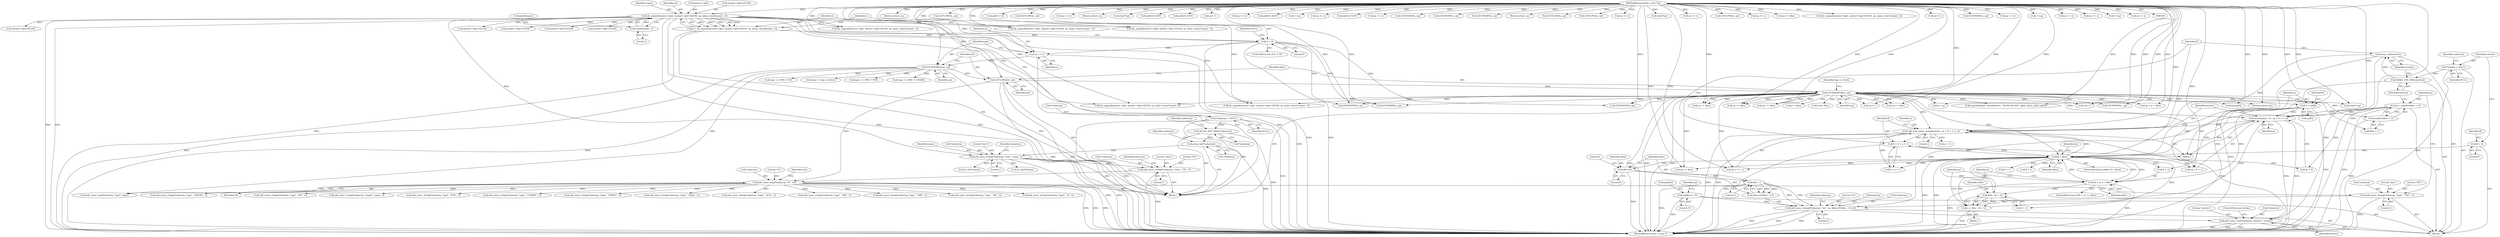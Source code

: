 digraph "0_php-src_b34d7849ed90ced9345f8ea1c59bc8d101c18468@pointer" {
"1000494" [label="(Call,add_assoc_stringl(*subarray, \"txt\", tp, (dlen>0)?dlen - 1:0, 0))"];
"1000420" [label="(Call,add_assoc_string(*subarray, \"type\", \"TXT\", 1))"];
"1000211" [label="(Call,add_assoc_long(*subarray, \"ttl\", ttl))"];
"1000205" [label="(Call,add_assoc_string(*subarray, \"class\", \"IN\", 1))"];
"1000199" [label="(Call,add_assoc_string(*subarray, \"host\", name, 1))"];
"1000196" [label="(Call,array_init(*subarray))"];
"1000193" [label="(Call,ALLOC_INIT_ZVAL(*subarray))"];
"1000130" [label="(Call,*subarray = NULL)"];
"1000136" [label="(Call,dn_expand(answer->qb2, answer->qb2+65536, cp, name, sizeof(name) - 2))"];
"1000107" [label="(MethodParameterIn,u_char *cp)"];
"1000147" [label="(Call,sizeof(name) - 2)"];
"1000164" [label="(Call,GETLONG(ttl, cp))"];
"1000161" [label="(Call,GETSHORT(type, cp))"];
"1000158" [label="(Call,cp += n)"];
"1000152" [label="(Call,n < 0)"];
"1000134" [label="(Call,n = dn_expand(answer->qb2, answer->qb2+65536, cp, name, sizeof(name) - 2))"];
"1000426" [label="(Call,tp = emalloc(dlen + 1))"];
"1000428" [label="(Call,emalloc(dlen + 1))"];
"1000167" [label="(Call,GETSHORT(dlen, cp))"];
"1000486" [label="(Call,tp[dlen] = '\0')"];
"1000503" [label="(Call,dlen - 1)"];
"1000500" [label="(Call,dlen>0)"];
"1000437" [label="(Call,ll < dlen)"];
"1000413" [label="(Call,ll = 0)"];
"1000479" [label="(Call,ll = ll + n + 1)"];
"1000470" [label="(Call,add_next_index_stringl(entries, cp + ll + 1, n, 1))"];
"1000434" [label="(Call,array_init(entries))"];
"1000432" [label="(Call,MAKE_STD_ZVAL(entries))"];
"1000417" [label="(Call,*entries = NULL)"];
"1000460" [label="(Call,memcpy(tp + ll , cp + ll + 1, n))"];
"1000453" [label="(Call,n = dlen - (ll + 1))"];
"1000455" [label="(Call,dlen - (ll + 1))"];
"1000447" [label="(Call,(ll + n) >= dlen)"];
"1000441" [label="(Call,n = cp[ll])"];
"1000508" [label="(Call,add_assoc_zval(*subarray, \"entries\", entries))"];
"1000204" [label="(Literal,1)"];
"1000161" [label="(Call,GETSHORT(type, cp))"];
"1000478" [label="(Literal,1)"];
"1000469" [label="(Identifier,n)"];
"1000504" [label="(Identifier,dlen)"];
"1000191" [label="(Return,return cp;)"];
"1000217" [label="(Identifier,raw)"];
"1000284" [label="(Call,GETSHORT(n, cp))"];
"1000758" [label="(Call,(int)cp[0])"];
"1000153" [label="(Identifier,n)"];
"1000436" [label="(ControlStructure,while (ll < dlen))"];
"1000194" [label="(Call,*subarray)"];
"1001213" [label="(Call,cp += dlen)"];
"1000198" [label="(Identifier,subarray)"];
"1000510" [label="(Identifier,subarray)"];
"1000146" [label="(Identifier,name)"];
"1000150" [label="(Literal,2)"];
"1000228" [label="(Call,(char*) cp)"];
"1000419" [label="(Identifier,NULL)"];
"1000145" [label="(Identifier,cp)"];
"1001217" [label="(Return,return cp;)"];
"1001219" [label="(MethodReturn,static u_char *)"];
"1000154" [label="(Literal,0)"];
"1000151" [label="(ControlStructure,if (n < 0))"];
"1000523" [label="(Call,dn_expand(answer->qb2, answer->qb2+65536, cp, name, (sizeof name) -2))"];
"1000507" [label="(Literal,0)"];
"1000428" [label="(Call,emalloc(dlen + 1))"];
"1000375" [label="(Call,cp++)"];
"1000147" [label="(Call,sizeof(name) - 2)"];
"1000420" [label="(Call,add_assoc_string(*subarray, \"type\", \"TXT\", 1))"];
"1000511" [label="(Literal,\"entries\")"];
"1000619" [label="(Call,GETLONG(n, cp))"];
"1000802" [label="(Call,cp[0] != 0)"];
"1000527" [label="(Call,answer->qb2+65536)"];
"1000451" [label="(Identifier,dlen)"];
"1000497" [label="(Literal,\"txt\")"];
"1000278" [label="(Call,add_assoc_string(*subarray, \"type\", \"MX\", 1))"];
"1000206" [label="(Call,*subarray)"];
"1000479" [label="(Call,ll = ll + n + 1)"];
"1000424" [label="(Literal,\"TXT\")"];
"1000603" [label="(Call,GETLONG(n, cp))"];
"1001025" [label="(Call,add_assoc_string(*subarray, \"type\", \"SRV\", 1))"];
"1000491" [label="(Call,cp += dlen)"];
"1000429" [label="(Call,dlen + 1)"];
"1000133" [label="(Identifier,NULL)"];
"1000406" [label="(Call,cp += n)"];
"1000213" [label="(Identifier,subarray)"];
"1000137" [label="(Call,answer->qb2)"];
"1000238" [label="(Return,return cp;)"];
"1000381" [label="(Call,(char*)cp)"];
"1000426" [label="(Call,tp = emalloc(dlen + 1))"];
"1000448" [label="(Call,ll + n)"];
"1000165" [label="(Identifier,ttl)"];
"1000159" [label="(Identifier,cp)"];
"1000461" [label="(Call,tp + ll)"];
"1000749" [label="(Call,add_assoc_string(*subarray, \"type\", \"A6\", 1))"];
"1000498" [label="(Identifier,tp)"];
"1000244" [label="(Call,add_assoc_string(*subarray, \"type\", \"A\", 1))"];
"1000495" [label="(Call,*subarray)"];
"1000417" [label="(Call,*entries = NULL)"];
"1000202" [label="(Literal,\"host\")"];
"1001096" [label="(Call,GETSHORT(n, cp))"];
"1000193" [label="(Call,ALLOC_INIT_ZVAL(*subarray))"];
"1000443" [label="(Call,cp[ll])"];
"1000453" [label="(Call,n = dlen - (ll + 1))"];
"1000414" [label="(Identifier,ll)"];
"1000219" [label="(Call,add_assoc_long(*subarray, \"type\", type))"];
"1000481" [label="(Call,ll + n + 1)"];
"1000427" [label="(Identifier,tp)"];
"1000306" [label="(Call,type == DNS_T_NS)"];
"1000334" [label="(Call,answer->qb2+65536)"];
"1000435" [label="(Identifier,entries)"];
"1000486" [label="(Call,tp[dlen] = '\0')"];
"1000456" [label="(Identifier,dlen)"];
"1001114" [label="(Call,cp[0] & 0xFF)"];
"1001134" [label="(Call,cp[0] & 0xFF)"];
"1000422" [label="(Identifier,subarray)"];
"1000207" [label="(Identifier,subarray)"];
"1000441" [label="(Call,n = cp[ll])"];
"1000395" [label="(Call,cp++)"];
"1000421" [label="(Call,*subarray)"];
"1000167" [label="(Call,GETSHORT(dlen, cp))"];
"1001031" [label="(Call,GETSHORT(n, cp))"];
"1000188" [label="(Call,cp += dlen)"];
"1000440" [label="(Block,)"];
"1000996" [label="(Call,answer->qb2+65536)"];
"1001149" [label="(Call,cp += n)"];
"1000415" [label="(Literal,0)"];
"1000477" [label="(Identifier,n)"];
"1000423" [label="(Literal,\"type\")"];
"1000199" [label="(Call,add_assoc_string(*subarray, \"host\", name, 1))"];
"1000830" [label="(Call,cp[0] & 0xFF)"];
"1001145" [label="(Call,++cp)"];
"1000545" [label="(Call,cp += n)"];
"1001090" [label="(Call,add_assoc_string(*subarray, \"type\", \"NAPTR\", 1))"];
"1000501" [label="(Identifier,dlen)"];
"1001154" [label="(Call,cp[0] & 0xFF)"];
"1000499" [label="(Call,(dlen>0)?dlen - 1:0)"];
"1000425" [label="(Literal,1)"];
"1000352" [label="(Call,cp += n)"];
"1000208" [label="(Literal,\"class\")"];
"1000215" [label="(Identifier,ttl)"];
"1001047" [label="(Call,GETSHORT(n, cp))"];
"1000175" [label="(Call,type != type_to_fetch)"];
"1000166" [label="(Identifier,cp)"];
"1000492" [label="(Identifier,cp)"];
"1000889" [label="(Call,GETSHORT(s, cp))"];
"1000212" [label="(Call,*subarray)"];
"1000196" [label="(Call,array_init(*subarray))"];
"1000439" [label="(Identifier,dlen)"];
"1000442" [label="(Identifier,n)"];
"1001039" [label="(Call,GETSHORT(n, cp))"];
"1000160" [label="(Identifier,n)"];
"1000488" [label="(Identifier,tp)"];
"1000182" [label="(Return,return cp;)"];
"1000595" [label="(Call,GETLONG(n, cp))"];
"1001061" [label="(Call,answer->qb2+65536)"];
"1001057" [label="(Call,dn_expand(answer->qb2, answer->qb2+65536, cp, name, (sizeof name) - 2))"];
"1000611" [label="(Call,GETLONG(n, cp))"];
"1001079" [label="(Call,cp += n)"];
"1000490" [label="(Literal,'\0')"];
"1000487" [label="(Call,tp[dlen])"];
"1000179" [label="(Call,cp += dlen)"];
"1000310" [label="(Call,add_assoc_string(*subarray, \"type\", \"NS\", 1))"];
"1000250" [label="(Call,snprintf(name, sizeof(name), \"%d.%d.%d.%d\", cp[0], cp[1], cp[2], cp[3]))"];
"1000433" [label="(Identifier,entries)"];
"1000513" [label="(ControlStructure,break;)"];
"1000355" [label="(Call,add_assoc_string(*subarray, \"target\", name, 1))"];
"1000986" [label="(Call,p + dlen)"];
"1000434" [label="(Call,array_init(entries))"];
"1000214" [label="(Literal,\"ttl\")"];
"1000205" [label="(Call,add_assoc_string(*subarray, \"class\", \"IN\", 1))"];
"1000454" [label="(Identifier,n)"];
"1000330" [label="(Call,dn_expand(answer->qb2, answer->qb2+65536, cp, name, (sizeof name) - 2))"];
"1000401" [label="(Call,(char*)cp)"];
"1000764" [label="(Call,cp++)"];
"1000211" [label="(Call,add_assoc_long(*subarray, \"ttl\", ttl))"];
"1000148" [label="(Call,sizeof(name))"];
"1000113" [label="(Block,)"];
"1000162" [label="(Identifier,type)"];
"1000231" [label="(Call,(uint) dlen)"];
"1000578" [label="(Call,cp += n)"];
"1000437" [label="(Call,ll < dlen)"];
"1000508" [label="(Call,add_assoc_zval(*subarray, \"entries\", entries))"];
"1000318" [label="(Call,type == DNS_T_PTR)"];
"1000169" [label="(Identifier,cp)"];
"1000455" [label="(Call,dlen - (ll + 1))"];
"1000460" [label="(Call,memcpy(tp + ll , cp + ll + 1, n))"];
"1000984" [label="(Call,cp < p + dlen)"];
"1000587" [label="(Call,GETLONG(n, cp))"];
"1000294" [label="(Call,type == DNS_T_CNAME)"];
"1001129" [label="(Call,cp += n)"];
"1000471" [label="(Identifier,entries)"];
"1000322" [label="(Call,add_assoc_string(*subarray, \"type\", \"PTR\", 1))"];
"1000418" [label="(Identifier,entries)"];
"1000235" [label="(Call,cp += dlen)"];
"1000107" [label="(MethodParameterIn,u_char *cp)"];
"1000135" [label="(Identifier,n)"];
"1000438" [label="(Identifier,ll)"];
"1000197" [label="(Call,*subarray)"];
"1000164" [label="(Call,GETLONG(ttl, cp))"];
"1000556" [label="(Call,dn_expand(answer->qb2, answer->qb2+65536, cp, name, (sizeof name) -2))"];
"1000210" [label="(Literal,1)"];
"1000992" [label="(Call,dn_expand(answer->qb2, answer->qb2+65536, cp, name, (sizeof name) - 2))"];
"1000494" [label="(Call,add_assoc_stringl(*subarray, \"txt\", tp, (dlen>0)?dlen - 1:0, 0))"];
"1000273" [label="(Call,cp += dlen)"];
"1000506" [label="(Literal,0)"];
"1000203" [label="(Identifier,name)"];
"1000413" [label="(Call,ll = 0)"];
"1000201" [label="(Identifier,subarray)"];
"1000773" [label="(Call,(u_char*)name)"];
"1001178" [label="(Call,answer->qb2+65536)"];
"1000163" [label="(Identifier,cp)"];
"1000446" [label="(ControlStructure,if ((ll + n) >= dlen))"];
"1000173" [label="(Identifier,type_to_fetch)"];
"1000873" [label="(Call,cp++)"];
"1000157" [label="(Identifier,NULL)"];
"1000483" [label="(Call,n + 1)"];
"1000472" [label="(Call,cp + ll + 1)"];
"1000136" [label="(Call,dn_expand(answer->qb2, answer->qb2+65536, cp, name, sizeof(name) - 2))"];
"1000462" [label="(Identifier,tp)"];
"1000644" [label="(Call,GETSHORT(s, cp))"];
"1001104" [label="(Call,GETSHORT(n, cp))"];
"1001014" [label="(Call,cp += n)"];
"1000503" [label="(Call,dlen - 1)"];
"1000158" [label="(Call,cp += n)"];
"1000298" [label="(Call,add_assoc_string(*subarray, \"type\", \"CNAME\", 1))"];
"1000200" [label="(Call,*subarray)"];
"1000152" [label="(Call,n < 0)"];
"1000505" [label="(Literal,1)"];
"1000209" [label="(Literal,\"IN\")"];
"1000457" [label="(Call,ll + 1)"];
"1000464" [label="(Call,cp + ll + 1)"];
"1000470" [label="(Call,add_next_index_stringl(entries, cp + ll + 1, n, 1))"];
"1000512" [label="(Identifier,entries)"];
"1001165" [label="(Call,++cp)"];
"1000363" [label="(Call,add_assoc_string(*subarray, \"type\", \"HINFO\", 1))"];
"1001174" [label="(Call,dn_expand(answer->qb2, answer->qb2+65536, cp, name, (sizeof name) - 2))"];
"1000746" [label="(Call,p = cp)"];
"1000466" [label="(Call,ll + 1)"];
"1000502" [label="(Literal,0)"];
"1000411" [label="(Block,)"];
"1000386" [label="(Call,cp += n)"];
"1000452" [label="(Block,)"];
"1000474" [label="(Call,ll + 1)"];
"1000130" [label="(Call,*subarray = NULL)"];
"1000447" [label="(Call,(ll + n) >= dlen)"];
"1001169" [label="(Call,cp += n)"];
"1000140" [label="(Call,answer->qb2+65536)"];
"1001125" [label="(Call,++cp)"];
"1000134" [label="(Call,n = dn_expand(answer->qb2, answer->qb2+65536, cp, name, sizeof(name) - 2))"];
"1000480" [label="(Identifier,ll)"];
"1000509" [label="(Call,*subarray)"];
"1000732" [label="(Call,add_assoc_string(*subarray, \"type\", \"AAAA\", 1))"];
"1000432" [label="(Call,MAKE_STD_ZVAL(entries))"];
"1000515" [label="(Call,add_assoc_string(*subarray, \"type\", \"SOA\", 1))"];
"1001196" [label="(Call,cp += n)"];
"1000168" [label="(Identifier,dlen)"];
"1000500" [label="(Call,dlen>0)"];
"1000449" [label="(Identifier,ll)"];
"1000631" [label="(Call,(u_char*)name)"];
"1000131" [label="(Call,*subarray)"];
"1000494" -> "1000411"  [label="AST: "];
"1000494" -> "1000507"  [label="CFG: "];
"1000495" -> "1000494"  [label="AST: "];
"1000497" -> "1000494"  [label="AST: "];
"1000498" -> "1000494"  [label="AST: "];
"1000499" -> "1000494"  [label="AST: "];
"1000507" -> "1000494"  [label="AST: "];
"1000510" -> "1000494"  [label="CFG: "];
"1000494" -> "1001219"  [label="DDG: "];
"1000494" -> "1001219"  [label="DDG: "];
"1000494" -> "1001219"  [label="DDG: "];
"1000420" -> "1000494"  [label="DDG: "];
"1000426" -> "1000494"  [label="DDG: "];
"1000486" -> "1000494"  [label="DDG: "];
"1000503" -> "1000494"  [label="DDG: "];
"1000503" -> "1000494"  [label="DDG: "];
"1000494" -> "1000508"  [label="DDG: "];
"1000420" -> "1000411"  [label="AST: "];
"1000420" -> "1000425"  [label="CFG: "];
"1000421" -> "1000420"  [label="AST: "];
"1000423" -> "1000420"  [label="AST: "];
"1000424" -> "1000420"  [label="AST: "];
"1000425" -> "1000420"  [label="AST: "];
"1000427" -> "1000420"  [label="CFG: "];
"1000420" -> "1001219"  [label="DDG: "];
"1000211" -> "1000420"  [label="DDG: "];
"1000211" -> "1000113"  [label="AST: "];
"1000211" -> "1000215"  [label="CFG: "];
"1000212" -> "1000211"  [label="AST: "];
"1000214" -> "1000211"  [label="AST: "];
"1000215" -> "1000211"  [label="AST: "];
"1000217" -> "1000211"  [label="CFG: "];
"1000211" -> "1001219"  [label="DDG: "];
"1000211" -> "1001219"  [label="DDG: "];
"1000211" -> "1001219"  [label="DDG: "];
"1000205" -> "1000211"  [label="DDG: "];
"1000164" -> "1000211"  [label="DDG: "];
"1000211" -> "1000219"  [label="DDG: "];
"1000211" -> "1000244"  [label="DDG: "];
"1000211" -> "1000278"  [label="DDG: "];
"1000211" -> "1000298"  [label="DDG: "];
"1000211" -> "1000310"  [label="DDG: "];
"1000211" -> "1000322"  [label="DDG: "];
"1000211" -> "1000355"  [label="DDG: "];
"1000211" -> "1000363"  [label="DDG: "];
"1000211" -> "1000515"  [label="DDG: "];
"1000211" -> "1000732"  [label="DDG: "];
"1000211" -> "1000749"  [label="DDG: "];
"1000211" -> "1001025"  [label="DDG: "];
"1000211" -> "1001090"  [label="DDG: "];
"1000205" -> "1000113"  [label="AST: "];
"1000205" -> "1000210"  [label="CFG: "];
"1000206" -> "1000205"  [label="AST: "];
"1000208" -> "1000205"  [label="AST: "];
"1000209" -> "1000205"  [label="AST: "];
"1000210" -> "1000205"  [label="AST: "];
"1000213" -> "1000205"  [label="CFG: "];
"1000205" -> "1001219"  [label="DDG: "];
"1000199" -> "1000205"  [label="DDG: "];
"1000199" -> "1000113"  [label="AST: "];
"1000199" -> "1000204"  [label="CFG: "];
"1000200" -> "1000199"  [label="AST: "];
"1000202" -> "1000199"  [label="AST: "];
"1000203" -> "1000199"  [label="AST: "];
"1000204" -> "1000199"  [label="AST: "];
"1000207" -> "1000199"  [label="CFG: "];
"1000199" -> "1001219"  [label="DDG: "];
"1000199" -> "1001219"  [label="DDG: "];
"1000196" -> "1000199"  [label="DDG: "];
"1000136" -> "1000199"  [label="DDG: "];
"1000199" -> "1000631"  [label="DDG: "];
"1000199" -> "1000773"  [label="DDG: "];
"1000196" -> "1000113"  [label="AST: "];
"1000196" -> "1000197"  [label="CFG: "];
"1000197" -> "1000196"  [label="AST: "];
"1000201" -> "1000196"  [label="CFG: "];
"1000196" -> "1001219"  [label="DDG: "];
"1000193" -> "1000196"  [label="DDG: "];
"1000193" -> "1000113"  [label="AST: "];
"1000193" -> "1000194"  [label="CFG: "];
"1000194" -> "1000193"  [label="AST: "];
"1000198" -> "1000193"  [label="CFG: "];
"1000193" -> "1001219"  [label="DDG: "];
"1000130" -> "1000193"  [label="DDG: "];
"1000130" -> "1000113"  [label="AST: "];
"1000130" -> "1000133"  [label="CFG: "];
"1000131" -> "1000130"  [label="AST: "];
"1000133" -> "1000130"  [label="AST: "];
"1000135" -> "1000130"  [label="CFG: "];
"1000130" -> "1001219"  [label="DDG: "];
"1000130" -> "1001219"  [label="DDG: "];
"1000136" -> "1000134"  [label="AST: "];
"1000136" -> "1000147"  [label="CFG: "];
"1000137" -> "1000136"  [label="AST: "];
"1000140" -> "1000136"  [label="AST: "];
"1000145" -> "1000136"  [label="AST: "];
"1000146" -> "1000136"  [label="AST: "];
"1000147" -> "1000136"  [label="AST: "];
"1000134" -> "1000136"  [label="CFG: "];
"1000136" -> "1001219"  [label="DDG: "];
"1000136" -> "1001219"  [label="DDG: "];
"1000136" -> "1001219"  [label="DDG: "];
"1000136" -> "1001219"  [label="DDG: "];
"1000136" -> "1001219"  [label="DDG: "];
"1000136" -> "1000134"  [label="DDG: "];
"1000136" -> "1000134"  [label="DDG: "];
"1000136" -> "1000134"  [label="DDG: "];
"1000136" -> "1000134"  [label="DDG: "];
"1000136" -> "1000134"  [label="DDG: "];
"1000107" -> "1000136"  [label="DDG: "];
"1000147" -> "1000136"  [label="DDG: "];
"1000136" -> "1000158"  [label="DDG: "];
"1000136" -> "1000330"  [label="DDG: "];
"1000136" -> "1000334"  [label="DDG: "];
"1000136" -> "1000523"  [label="DDG: "];
"1000136" -> "1000527"  [label="DDG: "];
"1000136" -> "1000992"  [label="DDG: "];
"1000136" -> "1000996"  [label="DDG: "];
"1000136" -> "1001057"  [label="DDG: "];
"1000136" -> "1001061"  [label="DDG: "];
"1000136" -> "1001174"  [label="DDG: "];
"1000136" -> "1001178"  [label="DDG: "];
"1000107" -> "1000106"  [label="AST: "];
"1000107" -> "1001219"  [label="DDG: "];
"1000107" -> "1000158"  [label="DDG: "];
"1000107" -> "1000161"  [label="DDG: "];
"1000107" -> "1000164"  [label="DDG: "];
"1000107" -> "1000167"  [label="DDG: "];
"1000107" -> "1000179"  [label="DDG: "];
"1000107" -> "1000182"  [label="DDG: "];
"1000107" -> "1000188"  [label="DDG: "];
"1000107" -> "1000191"  [label="DDG: "];
"1000107" -> "1000228"  [label="DDG: "];
"1000107" -> "1000235"  [label="DDG: "];
"1000107" -> "1000238"  [label="DDG: "];
"1000107" -> "1000250"  [label="DDG: "];
"1000107" -> "1000273"  [label="DDG: "];
"1000107" -> "1000284"  [label="DDG: "];
"1000107" -> "1000330"  [label="DDG: "];
"1000107" -> "1000352"  [label="DDG: "];
"1000107" -> "1000375"  [label="DDG: "];
"1000107" -> "1000381"  [label="DDG: "];
"1000107" -> "1000386"  [label="DDG: "];
"1000107" -> "1000395"  [label="DDG: "];
"1000107" -> "1000401"  [label="DDG: "];
"1000107" -> "1000406"  [label="DDG: "];
"1000107" -> "1000441"  [label="DDG: "];
"1000107" -> "1000460"  [label="DDG: "];
"1000107" -> "1000464"  [label="DDG: "];
"1000107" -> "1000470"  [label="DDG: "];
"1000107" -> "1000472"  [label="DDG: "];
"1000107" -> "1000491"  [label="DDG: "];
"1000107" -> "1000523"  [label="DDG: "];
"1000107" -> "1000545"  [label="DDG: "];
"1000107" -> "1000556"  [label="DDG: "];
"1000107" -> "1000578"  [label="DDG: "];
"1000107" -> "1000587"  [label="DDG: "];
"1000107" -> "1000595"  [label="DDG: "];
"1000107" -> "1000603"  [label="DDG: "];
"1000107" -> "1000611"  [label="DDG: "];
"1000107" -> "1000619"  [label="DDG: "];
"1000107" -> "1000644"  [label="DDG: "];
"1000107" -> "1000746"  [label="DDG: "];
"1000107" -> "1000758"  [label="DDG: "];
"1000107" -> "1000764"  [label="DDG: "];
"1000107" -> "1000802"  [label="DDG: "];
"1000107" -> "1000830"  [label="DDG: "];
"1000107" -> "1000873"  [label="DDG: "];
"1000107" -> "1000889"  [label="DDG: "];
"1000107" -> "1000984"  [label="DDG: "];
"1000107" -> "1000992"  [label="DDG: "];
"1000107" -> "1001014"  [label="DDG: "];
"1000107" -> "1001031"  [label="DDG: "];
"1000107" -> "1001039"  [label="DDG: "];
"1000107" -> "1001047"  [label="DDG: "];
"1000107" -> "1001057"  [label="DDG: "];
"1000107" -> "1001079"  [label="DDG: "];
"1000107" -> "1001096"  [label="DDG: "];
"1000107" -> "1001104"  [label="DDG: "];
"1000107" -> "1001114"  [label="DDG: "];
"1000107" -> "1001125"  [label="DDG: "];
"1000107" -> "1001129"  [label="DDG: "];
"1000107" -> "1001134"  [label="DDG: "];
"1000107" -> "1001145"  [label="DDG: "];
"1000107" -> "1001149"  [label="DDG: "];
"1000107" -> "1001154"  [label="DDG: "];
"1000107" -> "1001165"  [label="DDG: "];
"1000107" -> "1001169"  [label="DDG: "];
"1000107" -> "1001174"  [label="DDG: "];
"1000107" -> "1001196"  [label="DDG: "];
"1000107" -> "1001213"  [label="DDG: "];
"1000107" -> "1001217"  [label="DDG: "];
"1000147" -> "1000150"  [label="CFG: "];
"1000148" -> "1000147"  [label="AST: "];
"1000150" -> "1000147"  [label="AST: "];
"1000164" -> "1000113"  [label="AST: "];
"1000164" -> "1000166"  [label="CFG: "];
"1000165" -> "1000164"  [label="AST: "];
"1000166" -> "1000164"  [label="AST: "];
"1000168" -> "1000164"  [label="CFG: "];
"1000164" -> "1001219"  [label="DDG: "];
"1000164" -> "1001219"  [label="DDG: "];
"1000161" -> "1000164"  [label="DDG: "];
"1000164" -> "1000167"  [label="DDG: "];
"1000161" -> "1000113"  [label="AST: "];
"1000161" -> "1000163"  [label="CFG: "];
"1000162" -> "1000161"  [label="AST: "];
"1000163" -> "1000161"  [label="AST: "];
"1000165" -> "1000161"  [label="CFG: "];
"1000161" -> "1001219"  [label="DDG: "];
"1000161" -> "1001219"  [label="DDG: "];
"1000158" -> "1000161"  [label="DDG: "];
"1000161" -> "1000175"  [label="DDG: "];
"1000161" -> "1000219"  [label="DDG: "];
"1000161" -> "1000294"  [label="DDG: "];
"1000161" -> "1000306"  [label="DDG: "];
"1000161" -> "1000318"  [label="DDG: "];
"1000158" -> "1000113"  [label="AST: "];
"1000158" -> "1000160"  [label="CFG: "];
"1000159" -> "1000158"  [label="AST: "];
"1000160" -> "1000158"  [label="AST: "];
"1000162" -> "1000158"  [label="CFG: "];
"1000158" -> "1001219"  [label="DDG: "];
"1000152" -> "1000158"  [label="DDG: "];
"1000152" -> "1000151"  [label="AST: "];
"1000152" -> "1000154"  [label="CFG: "];
"1000153" -> "1000152"  [label="AST: "];
"1000154" -> "1000152"  [label="AST: "];
"1000157" -> "1000152"  [label="CFG: "];
"1000159" -> "1000152"  [label="CFG: "];
"1000152" -> "1001219"  [label="DDG: "];
"1000152" -> "1001219"  [label="DDG: "];
"1000134" -> "1000152"  [label="DDG: "];
"1000152" -> "1000284"  [label="DDG: "];
"1000152" -> "1001031"  [label="DDG: "];
"1000152" -> "1001096"  [label="DDG: "];
"1000134" -> "1000113"  [label="AST: "];
"1000135" -> "1000134"  [label="AST: "];
"1000153" -> "1000134"  [label="CFG: "];
"1000134" -> "1001219"  [label="DDG: "];
"1000426" -> "1000411"  [label="AST: "];
"1000426" -> "1000428"  [label="CFG: "];
"1000427" -> "1000426"  [label="AST: "];
"1000428" -> "1000426"  [label="AST: "];
"1000433" -> "1000426"  [label="CFG: "];
"1000426" -> "1001219"  [label="DDG: "];
"1000428" -> "1000426"  [label="DDG: "];
"1000426" -> "1000460"  [label="DDG: "];
"1000426" -> "1000461"  [label="DDG: "];
"1000428" -> "1000429"  [label="CFG: "];
"1000429" -> "1000428"  [label="AST: "];
"1000428" -> "1001219"  [label="DDG: "];
"1000167" -> "1000428"  [label="DDG: "];
"1000167" -> "1000113"  [label="AST: "];
"1000167" -> "1000169"  [label="CFG: "];
"1000168" -> "1000167"  [label="AST: "];
"1000169" -> "1000167"  [label="AST: "];
"1000173" -> "1000167"  [label="CFG: "];
"1000167" -> "1001219"  [label="DDG: "];
"1000167" -> "1001219"  [label="DDG: "];
"1000167" -> "1001219"  [label="DDG: "];
"1000167" -> "1000179"  [label="DDG: "];
"1000167" -> "1000179"  [label="DDG: "];
"1000167" -> "1000188"  [label="DDG: "];
"1000167" -> "1000188"  [label="DDG: "];
"1000167" -> "1000228"  [label="DDG: "];
"1000167" -> "1000231"  [label="DDG: "];
"1000167" -> "1000250"  [label="DDG: "];
"1000167" -> "1000273"  [label="DDG: "];
"1000167" -> "1000273"  [label="DDG: "];
"1000167" -> "1000284"  [label="DDG: "];
"1000167" -> "1000330"  [label="DDG: "];
"1000167" -> "1000375"  [label="DDG: "];
"1000167" -> "1000429"  [label="DDG: "];
"1000167" -> "1000437"  [label="DDG: "];
"1000167" -> "1000441"  [label="DDG: "];
"1000167" -> "1000460"  [label="DDG: "];
"1000167" -> "1000464"  [label="DDG: "];
"1000167" -> "1000470"  [label="DDG: "];
"1000167" -> "1000472"  [label="DDG: "];
"1000167" -> "1000491"  [label="DDG: "];
"1000167" -> "1000523"  [label="DDG: "];
"1000167" -> "1000644"  [label="DDG: "];
"1000167" -> "1000746"  [label="DDG: "];
"1000167" -> "1000758"  [label="DDG: "];
"1000167" -> "1000764"  [label="DDG: "];
"1000167" -> "1000984"  [label="DDG: "];
"1000167" -> "1000986"  [label="DDG: "];
"1000167" -> "1001031"  [label="DDG: "];
"1000167" -> "1001096"  [label="DDG: "];
"1000167" -> "1001213"  [label="DDG: "];
"1000167" -> "1001213"  [label="DDG: "];
"1000167" -> "1001217"  [label="DDG: "];
"1000486" -> "1000411"  [label="AST: "];
"1000486" -> "1000490"  [label="CFG: "];
"1000487" -> "1000486"  [label="AST: "];
"1000490" -> "1000486"  [label="AST: "];
"1000492" -> "1000486"  [label="CFG: "];
"1000486" -> "1001219"  [label="DDG: "];
"1000503" -> "1000499"  [label="AST: "];
"1000503" -> "1000505"  [label="CFG: "];
"1000504" -> "1000503"  [label="AST: "];
"1000505" -> "1000503"  [label="AST: "];
"1000499" -> "1000503"  [label="CFG: "];
"1000503" -> "1001219"  [label="DDG: "];
"1000503" -> "1000499"  [label="DDG: "];
"1000503" -> "1000499"  [label="DDG: "];
"1000500" -> "1000503"  [label="DDG: "];
"1000500" -> "1000499"  [label="AST: "];
"1000500" -> "1000502"  [label="CFG: "];
"1000501" -> "1000500"  [label="AST: "];
"1000502" -> "1000500"  [label="AST: "];
"1000504" -> "1000500"  [label="CFG: "];
"1000506" -> "1000500"  [label="CFG: "];
"1000500" -> "1001219"  [label="DDG: "];
"1000437" -> "1000500"  [label="DDG: "];
"1000437" -> "1000436"  [label="AST: "];
"1000437" -> "1000439"  [label="CFG: "];
"1000438" -> "1000437"  [label="AST: "];
"1000439" -> "1000437"  [label="AST: "];
"1000442" -> "1000437"  [label="CFG: "];
"1000488" -> "1000437"  [label="CFG: "];
"1000437" -> "1001219"  [label="DDG: "];
"1000437" -> "1001219"  [label="DDG: "];
"1000413" -> "1000437"  [label="DDG: "];
"1000479" -> "1000437"  [label="DDG: "];
"1000447" -> "1000437"  [label="DDG: "];
"1000455" -> "1000437"  [label="DDG: "];
"1000437" -> "1000447"  [label="DDG: "];
"1000437" -> "1000447"  [label="DDG: "];
"1000437" -> "1000448"  [label="DDG: "];
"1000437" -> "1000455"  [label="DDG: "];
"1000437" -> "1000457"  [label="DDG: "];
"1000437" -> "1000460"  [label="DDG: "];
"1000437" -> "1000461"  [label="DDG: "];
"1000437" -> "1000464"  [label="DDG: "];
"1000437" -> "1000466"  [label="DDG: "];
"1000437" -> "1000470"  [label="DDG: "];
"1000437" -> "1000472"  [label="DDG: "];
"1000437" -> "1000474"  [label="DDG: "];
"1000437" -> "1000479"  [label="DDG: "];
"1000437" -> "1000481"  [label="DDG: "];
"1000437" -> "1000491"  [label="DDG: "];
"1000413" -> "1000411"  [label="AST: "];
"1000413" -> "1000415"  [label="CFG: "];
"1000414" -> "1000413"  [label="AST: "];
"1000415" -> "1000413"  [label="AST: "];
"1000418" -> "1000413"  [label="CFG: "];
"1000479" -> "1000440"  [label="AST: "];
"1000479" -> "1000481"  [label="CFG: "];
"1000480" -> "1000479"  [label="AST: "];
"1000481" -> "1000479"  [label="AST: "];
"1000438" -> "1000479"  [label="CFG: "];
"1000479" -> "1001219"  [label="DDG: "];
"1000470" -> "1000479"  [label="DDG: "];
"1000470" -> "1000440"  [label="AST: "];
"1000470" -> "1000478"  [label="CFG: "];
"1000471" -> "1000470"  [label="AST: "];
"1000472" -> "1000470"  [label="AST: "];
"1000477" -> "1000470"  [label="AST: "];
"1000478" -> "1000470"  [label="AST: "];
"1000480" -> "1000470"  [label="CFG: "];
"1000470" -> "1001219"  [label="DDG: "];
"1000470" -> "1001219"  [label="DDG: "];
"1000434" -> "1000470"  [label="DDG: "];
"1000460" -> "1000470"  [label="DDG: "];
"1000470" -> "1000481"  [label="DDG: "];
"1000470" -> "1000483"  [label="DDG: "];
"1000470" -> "1000508"  [label="DDG: "];
"1000434" -> "1000411"  [label="AST: "];
"1000434" -> "1000435"  [label="CFG: "];
"1000435" -> "1000434"  [label="AST: "];
"1000438" -> "1000434"  [label="CFG: "];
"1000434" -> "1001219"  [label="DDG: "];
"1000432" -> "1000434"  [label="DDG: "];
"1000434" -> "1000508"  [label="DDG: "];
"1000432" -> "1000411"  [label="AST: "];
"1000432" -> "1000433"  [label="CFG: "];
"1000433" -> "1000432"  [label="AST: "];
"1000435" -> "1000432"  [label="CFG: "];
"1000432" -> "1001219"  [label="DDG: "];
"1000417" -> "1000432"  [label="DDG: "];
"1000417" -> "1000411"  [label="AST: "];
"1000417" -> "1000419"  [label="CFG: "];
"1000418" -> "1000417"  [label="AST: "];
"1000419" -> "1000417"  [label="AST: "];
"1000422" -> "1000417"  [label="CFG: "];
"1000417" -> "1001219"  [label="DDG: "];
"1000460" -> "1000440"  [label="AST: "];
"1000460" -> "1000469"  [label="CFG: "];
"1000461" -> "1000460"  [label="AST: "];
"1000464" -> "1000460"  [label="AST: "];
"1000469" -> "1000460"  [label="AST: "];
"1000471" -> "1000460"  [label="CFG: "];
"1000460" -> "1001219"  [label="DDG: "];
"1000460" -> "1001219"  [label="DDG: "];
"1000453" -> "1000460"  [label="DDG: "];
"1000441" -> "1000460"  [label="DDG: "];
"1000453" -> "1000452"  [label="AST: "];
"1000453" -> "1000455"  [label="CFG: "];
"1000454" -> "1000453"  [label="AST: "];
"1000455" -> "1000453"  [label="AST: "];
"1000462" -> "1000453"  [label="CFG: "];
"1000453" -> "1001219"  [label="DDG: "];
"1000455" -> "1000453"  [label="DDG: "];
"1000455" -> "1000453"  [label="DDG: "];
"1000455" -> "1000457"  [label="CFG: "];
"1000456" -> "1000455"  [label="AST: "];
"1000457" -> "1000455"  [label="AST: "];
"1000447" -> "1000455"  [label="DDG: "];
"1000447" -> "1000446"  [label="AST: "];
"1000447" -> "1000451"  [label="CFG: "];
"1000448" -> "1000447"  [label="AST: "];
"1000451" -> "1000447"  [label="AST: "];
"1000454" -> "1000447"  [label="CFG: "];
"1000462" -> "1000447"  [label="CFG: "];
"1000447" -> "1001219"  [label="DDG: "];
"1000447" -> "1001219"  [label="DDG: "];
"1000441" -> "1000447"  [label="DDG: "];
"1000441" -> "1000440"  [label="AST: "];
"1000441" -> "1000443"  [label="CFG: "];
"1000442" -> "1000441"  [label="AST: "];
"1000443" -> "1000441"  [label="AST: "];
"1000449" -> "1000441"  [label="CFG: "];
"1000441" -> "1001219"  [label="DDG: "];
"1000441" -> "1000448"  [label="DDG: "];
"1000508" -> "1000411"  [label="AST: "];
"1000508" -> "1000512"  [label="CFG: "];
"1000509" -> "1000508"  [label="AST: "];
"1000511" -> "1000508"  [label="AST: "];
"1000512" -> "1000508"  [label="AST: "];
"1000513" -> "1000508"  [label="CFG: "];
"1000508" -> "1001219"  [label="DDG: "];
"1000508" -> "1001219"  [label="DDG: "];
"1000508" -> "1001219"  [label="DDG: "];
}

